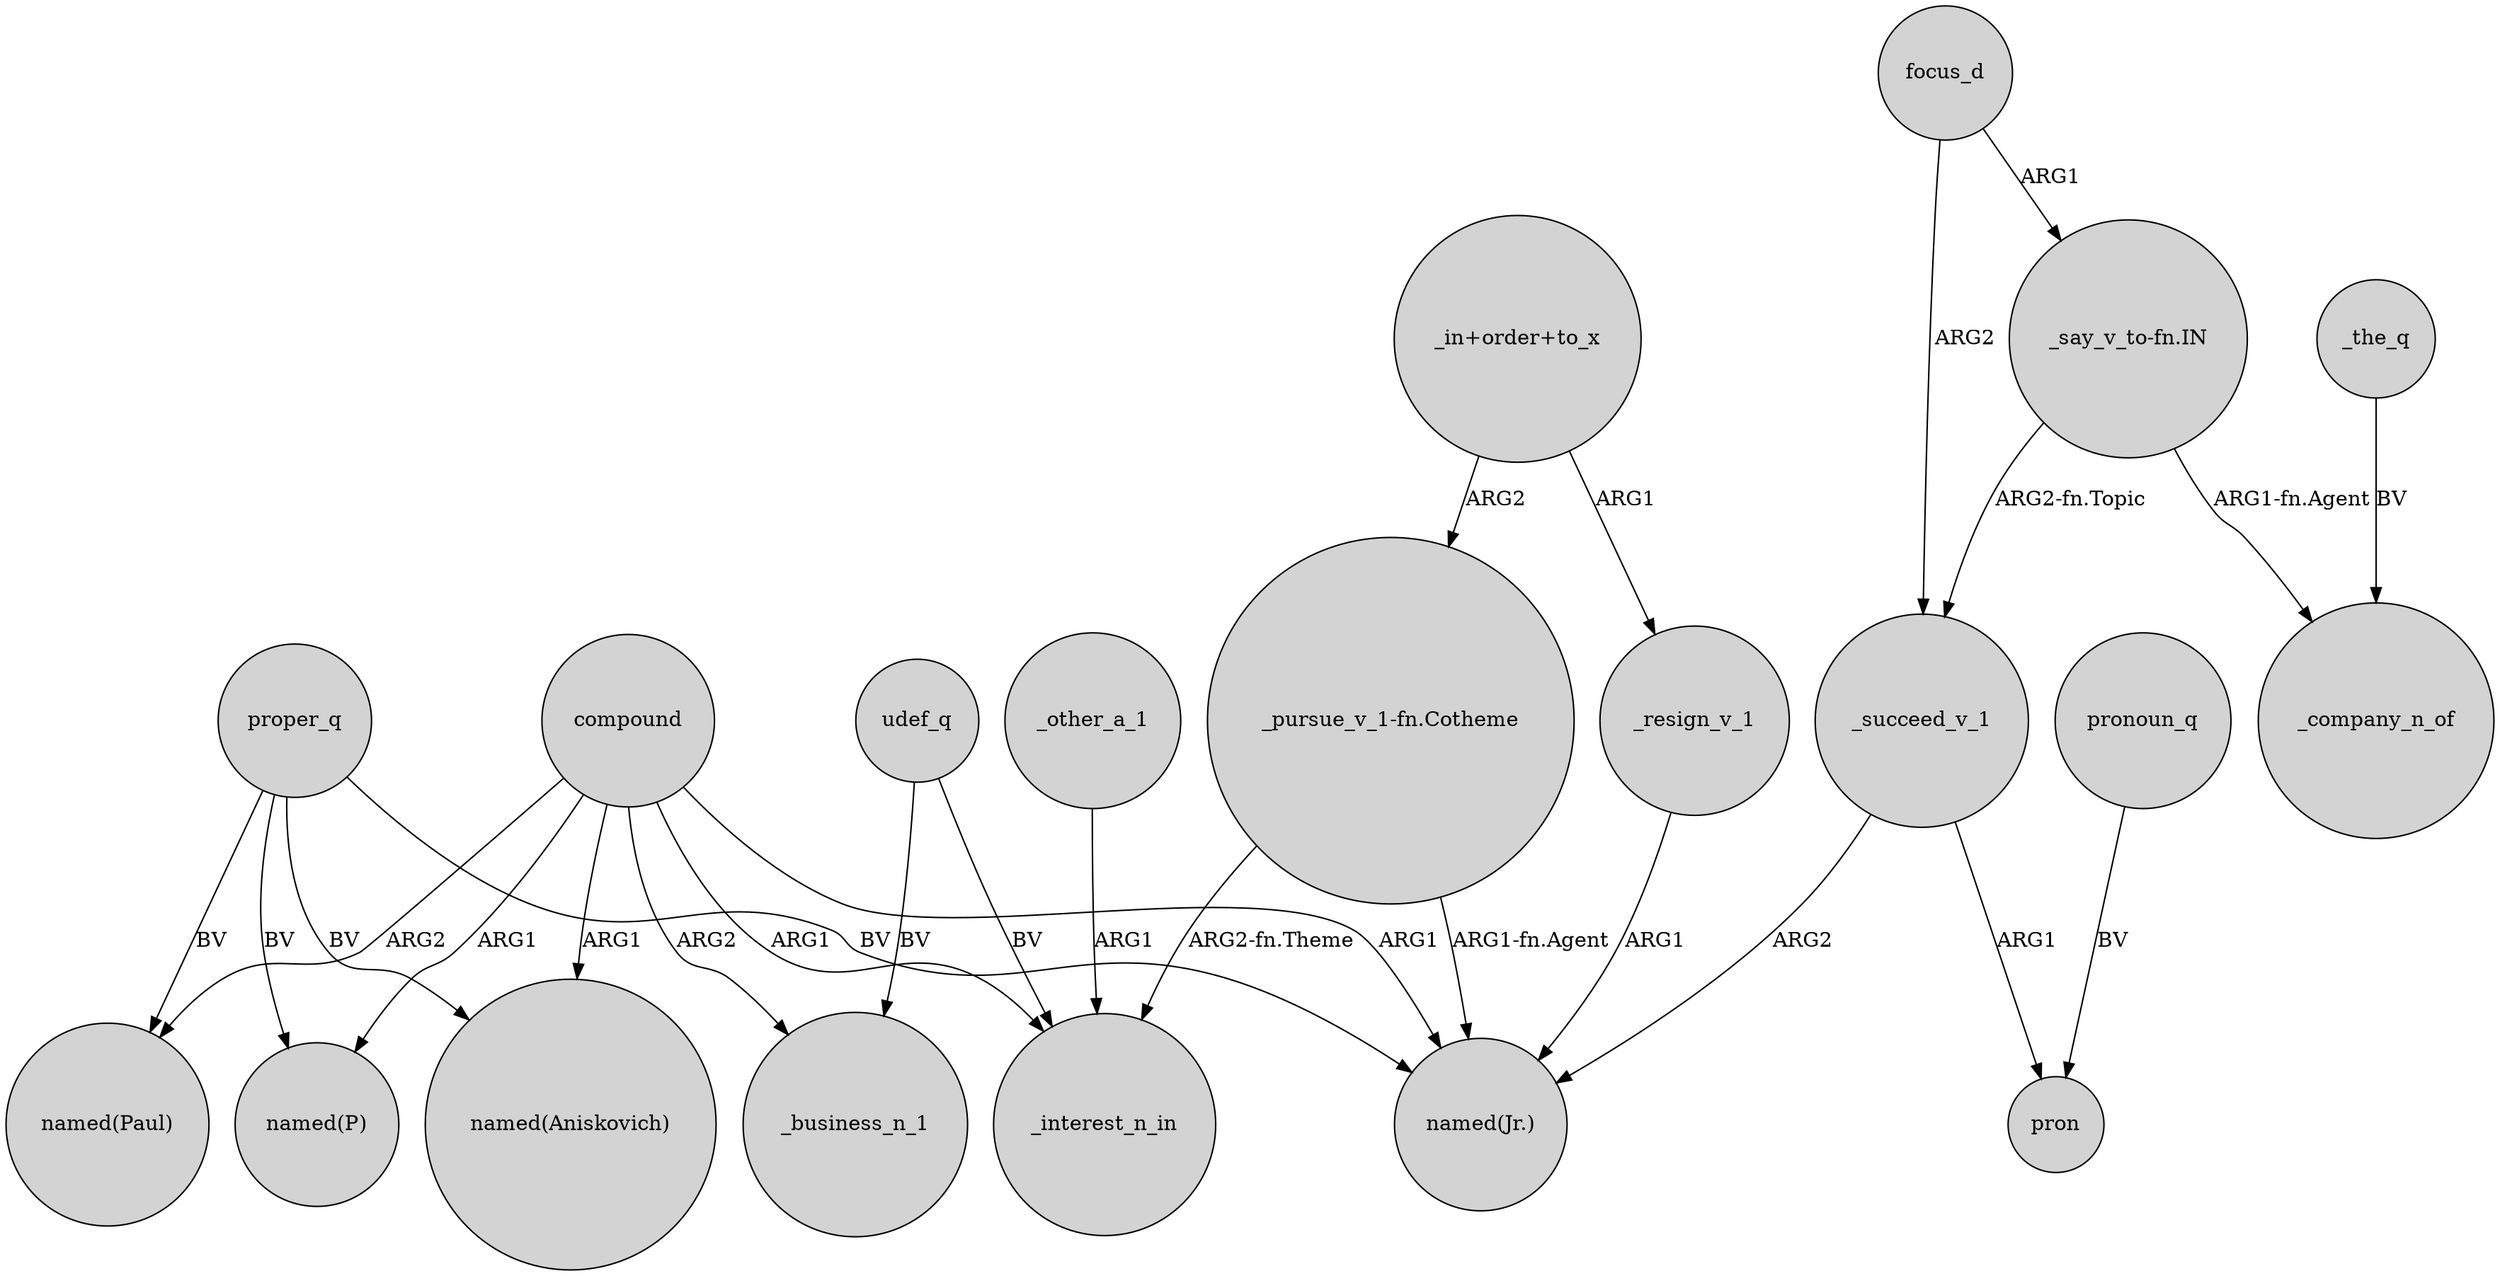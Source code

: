 digraph {
	node [shape=circle style=filled]
	_resign_v_1 -> "named(Jr.)" [label=ARG1]
	"_in+order+to_x" -> _resign_v_1 [label=ARG1]
	_other_a_1 -> _interest_n_in [label=ARG1]
	proper_q -> "named(Aniskovich)" [label=BV]
	"_in+order+to_x" -> "_pursue_v_1-fn.Cotheme" [label=ARG2]
	focus_d -> _succeed_v_1 [label=ARG2]
	compound -> "named(Jr.)" [label=ARG1]
	udef_q -> _interest_n_in [label=BV]
	_the_q -> _company_n_of [label=BV]
	"_pursue_v_1-fn.Cotheme" -> "named(Jr.)" [label="ARG1-fn.Agent"]
	proper_q -> "named(Paul)" [label=BV]
	pronoun_q -> pron [label=BV]
	compound -> "named(Paul)" [label=ARG2]
	proper_q -> "named(Jr.)" [label=BV]
	"_say_v_to-fn.IN" -> _succeed_v_1 [label="ARG2-fn.Topic"]
	compound -> "named(Aniskovich)" [label=ARG1]
	_succeed_v_1 -> pron [label=ARG1]
	compound -> _business_n_1 [label=ARG2]
	"_pursue_v_1-fn.Cotheme" -> _interest_n_in [label="ARG2-fn.Theme"]
	compound -> "named(P)" [label=ARG1]
	"_say_v_to-fn.IN" -> _company_n_of [label="ARG1-fn.Agent"]
	udef_q -> _business_n_1 [label=BV]
	_succeed_v_1 -> "named(Jr.)" [label=ARG2]
	compound -> _interest_n_in [label=ARG1]
	proper_q -> "named(P)" [label=BV]
	focus_d -> "_say_v_to-fn.IN" [label=ARG1]
}
